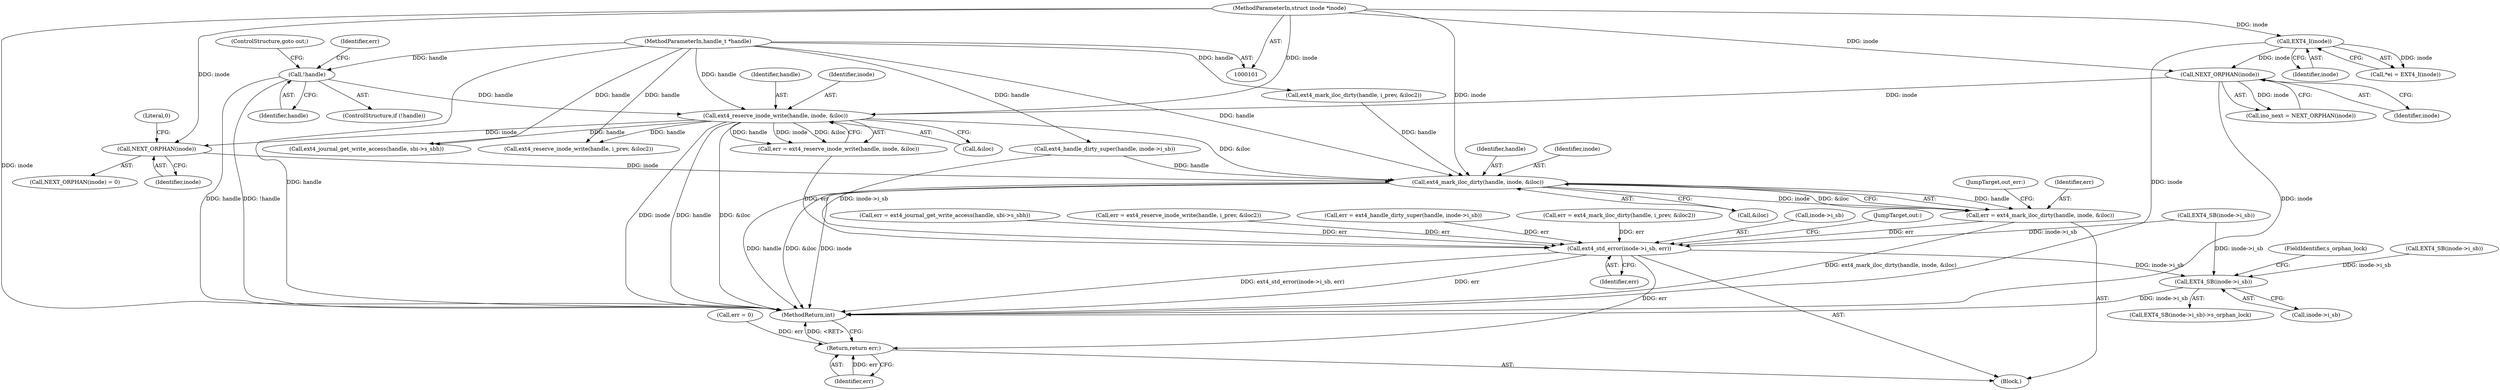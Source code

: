 digraph "0_linux_0e9a9a1ad619e7e987815d20262d36a2f95717ca@pointer" {
"1000273" [label="(Call,NEXT_ORPHAN(inode))"];
"1000187" [label="(Call,ext4_reserve_inode_write(handle, inode, &iloc))"];
"1000182" [label="(Call,!handle)"];
"1000102" [label="(MethodParameterIn,handle_t *handle)"];
"1000155" [label="(Call,NEXT_ORPHAN(inode))"];
"1000109" [label="(Call,EXT4_I(inode))"];
"1000103" [label="(MethodParameterIn,struct inode *inode)"];
"1000278" [label="(Call,ext4_mark_iloc_dirty(handle, inode, &iloc))"];
"1000276" [label="(Call,err = ext4_mark_iloc_dirty(handle, inode, &iloc))"];
"1000284" [label="(Call,ext4_std_error(inode->i_sb, err))"];
"1000293" [label="(Call,EXT4_SB(inode->i_sb))"];
"1000298" [label="(Return,return err;)"];
"1000297" [label="(FieldIdentifier,s_orphan_lock)"];
"1000109" [label="(Call,EXT4_I(inode))"];
"1000214" [label="(Call,ext4_journal_get_write_access(handle, sbi->s_sbh))"];
"1000182" [label="(Call,!handle)"];
"1000276" [label="(Call,err = ext4_mark_iloc_dirty(handle, inode, &iloc))"];
"1000285" [label="(Call,inode->i_sb)"];
"1000155" [label="(Call,NEXT_ORPHAN(inode))"];
"1000289" [label="(JumpTarget,out:)"];
"1000181" [label="(ControlStructure,if (!handle))"];
"1000110" [label="(Identifier,inode)"];
"1000275" [label="(Literal,0)"];
"1000186" [label="(Identifier,err)"];
"1000188" [label="(Identifier,handle)"];
"1000284" [label="(Call,ext4_std_error(inode->i_sb, err))"];
"1000279" [label="(Identifier,handle)"];
"1000293" [label="(Call,EXT4_SB(inode->i_sb))"];
"1000281" [label="(Call,&iloc)"];
"1000115" [label="(Call,err = 0)"];
"1000232" [label="(Call,ext4_handle_dirty_super(handle, inode->i_sb))"];
"1000153" [label="(Call,ino_next = NEXT_ORPHAN(inode))"];
"1000278" [label="(Call,ext4_mark_iloc_dirty(handle, inode, &iloc))"];
"1000189" [label="(Identifier,inode)"];
"1000104" [label="(Block,)"];
"1000212" [label="(Call,err = ext4_journal_get_write_access(handle, sbi->s_sbh))"];
"1000184" [label="(ControlStructure,goto out;)"];
"1000156" [label="(Identifier,inode)"];
"1000299" [label="(Identifier,err)"];
"1000294" [label="(Call,inode->i_sb)"];
"1000283" [label="(JumpTarget,out_err:)"];
"1000248" [label="(Call,err = ext4_reserve_inode_write(handle, i_prev, &iloc2))"];
"1000166" [label="(Call,EXT4_SB(inode->i_sb))"];
"1000280" [label="(Identifier,inode)"];
"1000230" [label="(Call,err = ext4_handle_dirty_super(handle, inode->i_sb))"];
"1000102" [label="(MethodParameterIn,handle_t *handle)"];
"1000187" [label="(Call,ext4_reserve_inode_write(handle, inode, &iloc))"];
"1000250" [label="(Call,ext4_reserve_inode_write(handle, i_prev, &iloc2))"];
"1000262" [label="(Call,err = ext4_mark_iloc_dirty(handle, i_prev, &iloc2))"];
"1000273" [label="(Call,NEXT_ORPHAN(inode))"];
"1000277" [label="(Identifier,err)"];
"1000141" [label="(Call,EXT4_SB(inode->i_sb))"];
"1000274" [label="(Identifier,inode)"];
"1000292" [label="(Call,EXT4_SB(inode->i_sb)->s_orphan_lock)"];
"1000264" [label="(Call,ext4_mark_iloc_dirty(handle, i_prev, &iloc2))"];
"1000185" [label="(Call,err = ext4_reserve_inode_write(handle, inode, &iloc))"];
"1000107" [label="(Call,*ei = EXT4_I(inode))"];
"1000190" [label="(Call,&iloc)"];
"1000298" [label="(Return,return err;)"];
"1000306" [label="(MethodReturn,int)"];
"1000103" [label="(MethodParameterIn,struct inode *inode)"];
"1000272" [label="(Call,NEXT_ORPHAN(inode) = 0)"];
"1000183" [label="(Identifier,handle)"];
"1000288" [label="(Identifier,err)"];
"1000273" -> "1000272"  [label="AST: "];
"1000273" -> "1000274"  [label="CFG: "];
"1000274" -> "1000273"  [label="AST: "];
"1000275" -> "1000273"  [label="CFG: "];
"1000187" -> "1000273"  [label="DDG: inode"];
"1000103" -> "1000273"  [label="DDG: inode"];
"1000273" -> "1000278"  [label="DDG: inode"];
"1000187" -> "1000185"  [label="AST: "];
"1000187" -> "1000190"  [label="CFG: "];
"1000188" -> "1000187"  [label="AST: "];
"1000189" -> "1000187"  [label="AST: "];
"1000190" -> "1000187"  [label="AST: "];
"1000185" -> "1000187"  [label="CFG: "];
"1000187" -> "1000306"  [label="DDG: handle"];
"1000187" -> "1000306"  [label="DDG: &iloc"];
"1000187" -> "1000306"  [label="DDG: inode"];
"1000187" -> "1000185"  [label="DDG: handle"];
"1000187" -> "1000185"  [label="DDG: inode"];
"1000187" -> "1000185"  [label="DDG: &iloc"];
"1000182" -> "1000187"  [label="DDG: handle"];
"1000102" -> "1000187"  [label="DDG: handle"];
"1000155" -> "1000187"  [label="DDG: inode"];
"1000103" -> "1000187"  [label="DDG: inode"];
"1000187" -> "1000214"  [label="DDG: handle"];
"1000187" -> "1000250"  [label="DDG: handle"];
"1000187" -> "1000278"  [label="DDG: &iloc"];
"1000182" -> "1000181"  [label="AST: "];
"1000182" -> "1000183"  [label="CFG: "];
"1000183" -> "1000182"  [label="AST: "];
"1000184" -> "1000182"  [label="CFG: "];
"1000186" -> "1000182"  [label="CFG: "];
"1000182" -> "1000306"  [label="DDG: !handle"];
"1000182" -> "1000306"  [label="DDG: handle"];
"1000102" -> "1000182"  [label="DDG: handle"];
"1000102" -> "1000101"  [label="AST: "];
"1000102" -> "1000306"  [label="DDG: handle"];
"1000102" -> "1000214"  [label="DDG: handle"];
"1000102" -> "1000232"  [label="DDG: handle"];
"1000102" -> "1000250"  [label="DDG: handle"];
"1000102" -> "1000264"  [label="DDG: handle"];
"1000102" -> "1000278"  [label="DDG: handle"];
"1000155" -> "1000153"  [label="AST: "];
"1000155" -> "1000156"  [label="CFG: "];
"1000156" -> "1000155"  [label="AST: "];
"1000153" -> "1000155"  [label="CFG: "];
"1000155" -> "1000306"  [label="DDG: inode"];
"1000155" -> "1000153"  [label="DDG: inode"];
"1000109" -> "1000155"  [label="DDG: inode"];
"1000103" -> "1000155"  [label="DDG: inode"];
"1000109" -> "1000107"  [label="AST: "];
"1000109" -> "1000110"  [label="CFG: "];
"1000110" -> "1000109"  [label="AST: "];
"1000107" -> "1000109"  [label="CFG: "];
"1000109" -> "1000306"  [label="DDG: inode"];
"1000109" -> "1000107"  [label="DDG: inode"];
"1000103" -> "1000109"  [label="DDG: inode"];
"1000103" -> "1000101"  [label="AST: "];
"1000103" -> "1000306"  [label="DDG: inode"];
"1000103" -> "1000278"  [label="DDG: inode"];
"1000278" -> "1000276"  [label="AST: "];
"1000278" -> "1000281"  [label="CFG: "];
"1000279" -> "1000278"  [label="AST: "];
"1000280" -> "1000278"  [label="AST: "];
"1000281" -> "1000278"  [label="AST: "];
"1000276" -> "1000278"  [label="CFG: "];
"1000278" -> "1000306"  [label="DDG: inode"];
"1000278" -> "1000306"  [label="DDG: &iloc"];
"1000278" -> "1000306"  [label="DDG: handle"];
"1000278" -> "1000276"  [label="DDG: handle"];
"1000278" -> "1000276"  [label="DDG: inode"];
"1000278" -> "1000276"  [label="DDG: &iloc"];
"1000232" -> "1000278"  [label="DDG: handle"];
"1000264" -> "1000278"  [label="DDG: handle"];
"1000276" -> "1000104"  [label="AST: "];
"1000277" -> "1000276"  [label="AST: "];
"1000283" -> "1000276"  [label="CFG: "];
"1000276" -> "1000306"  [label="DDG: ext4_mark_iloc_dirty(handle, inode, &iloc)"];
"1000276" -> "1000284"  [label="DDG: err"];
"1000284" -> "1000104"  [label="AST: "];
"1000284" -> "1000288"  [label="CFG: "];
"1000285" -> "1000284"  [label="AST: "];
"1000288" -> "1000284"  [label="AST: "];
"1000289" -> "1000284"  [label="CFG: "];
"1000284" -> "1000306"  [label="DDG: ext4_std_error(inode->i_sb, err)"];
"1000284" -> "1000306"  [label="DDG: err"];
"1000166" -> "1000284"  [label="DDG: inode->i_sb"];
"1000232" -> "1000284"  [label="DDG: inode->i_sb"];
"1000185" -> "1000284"  [label="DDG: err"];
"1000262" -> "1000284"  [label="DDG: err"];
"1000230" -> "1000284"  [label="DDG: err"];
"1000212" -> "1000284"  [label="DDG: err"];
"1000248" -> "1000284"  [label="DDG: err"];
"1000284" -> "1000293"  [label="DDG: inode->i_sb"];
"1000284" -> "1000298"  [label="DDG: err"];
"1000293" -> "1000292"  [label="AST: "];
"1000293" -> "1000294"  [label="CFG: "];
"1000294" -> "1000293"  [label="AST: "];
"1000297" -> "1000293"  [label="CFG: "];
"1000293" -> "1000306"  [label="DDG: inode->i_sb"];
"1000141" -> "1000293"  [label="DDG: inode->i_sb"];
"1000166" -> "1000293"  [label="DDG: inode->i_sb"];
"1000298" -> "1000104"  [label="AST: "];
"1000298" -> "1000299"  [label="CFG: "];
"1000299" -> "1000298"  [label="AST: "];
"1000306" -> "1000298"  [label="CFG: "];
"1000298" -> "1000306"  [label="DDG: <RET>"];
"1000299" -> "1000298"  [label="DDG: err"];
"1000115" -> "1000298"  [label="DDG: err"];
}

